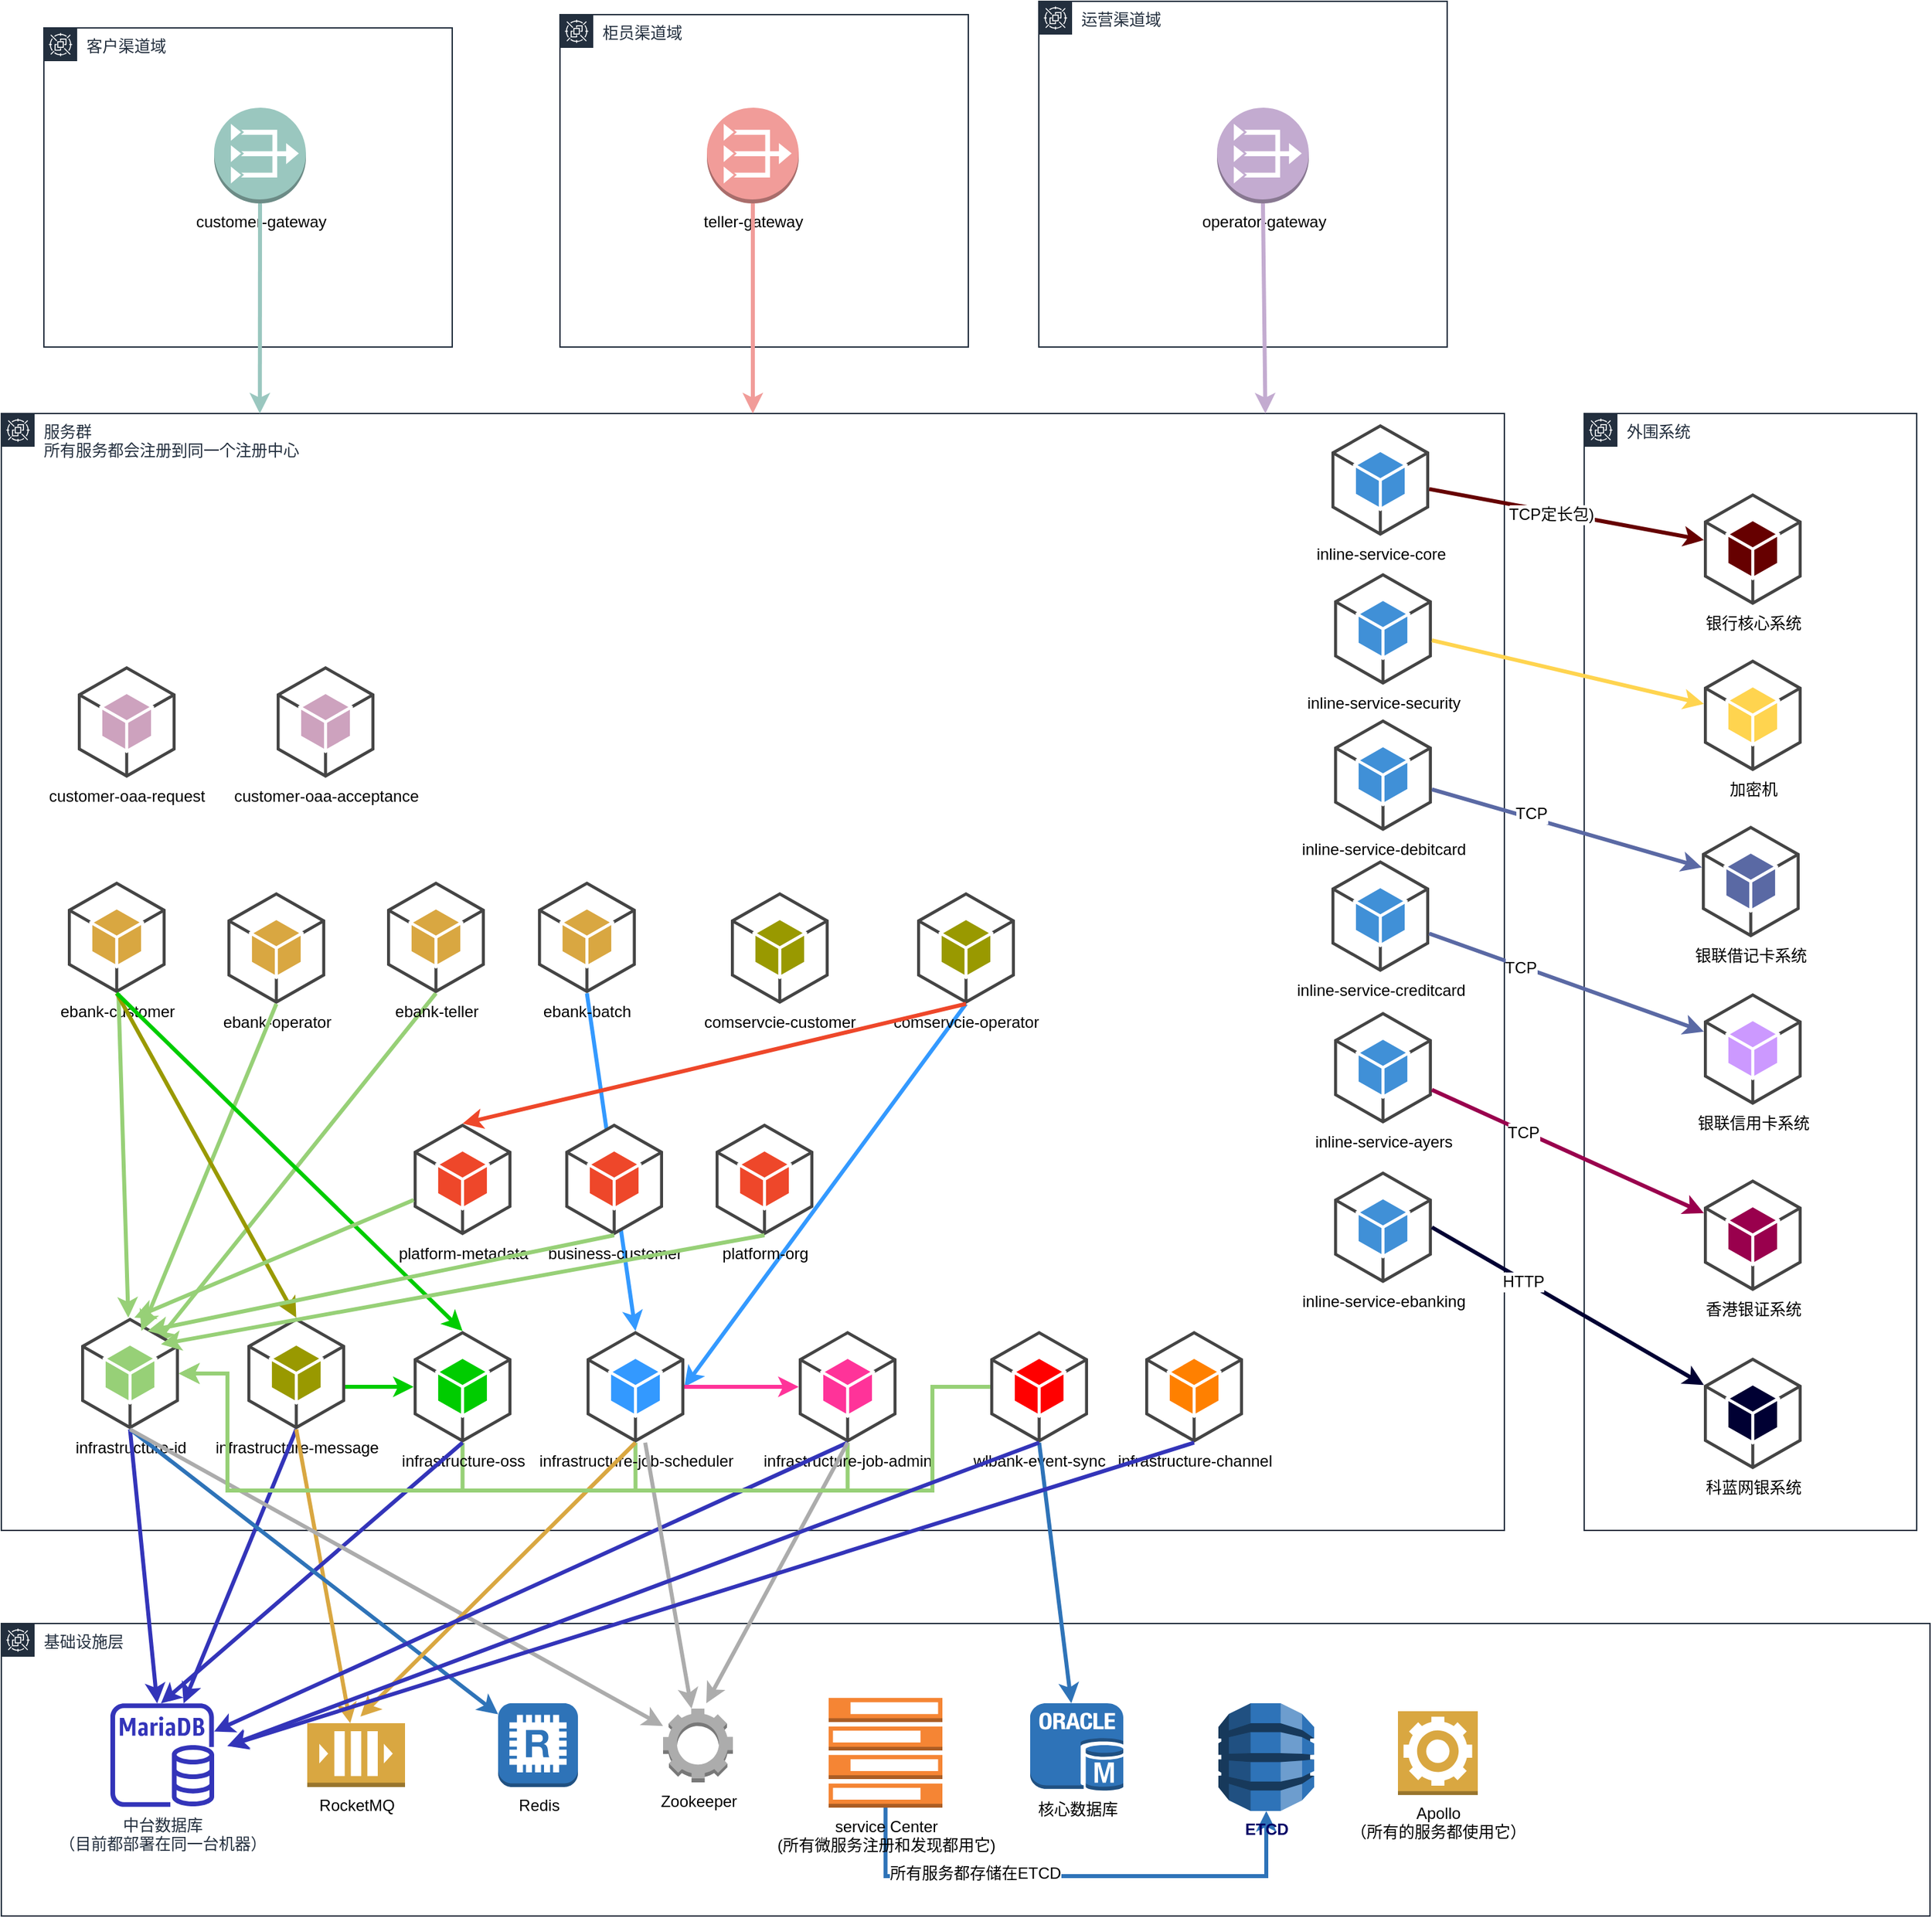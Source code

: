 <mxfile pages="1" version="11.2.8" type="github"><diagram id="AqmJEECFZTf4np2th6qj" name="第 1 页"><mxGraphModel dx="1360" dy="809" grid="1" gridSize="10" guides="1" tooltips="1" connect="1" arrows="1" fold="1" page="1" pageScale="1" pageWidth="2339" pageHeight="3300" math="0" shadow="0"><root><mxCell id="0"/><mxCell id="1" parent="0"/><mxCell id="1_YBlU7ADoqOjdBOIchS-3" value="" style="endArrow=classic;html=1;strokeWidth=3;strokeColor=#3399FF;exitX=0.5;exitY=1;exitDx=0;exitDy=0;exitPerimeter=0;entryX=1;entryY=0.5;entryDx=0;entryDy=0;entryPerimeter=0;" edge="1" parent="1" source="1_YBlU7ADoqOjdBOIchS-2" target="bj_fJv5KiG18jCNTUg45-10"><mxGeometry width="50" height="50" relative="1" as="geometry"><mxPoint x="670" y="980" as="sourcePoint"/><mxPoint x="650" y="1180" as="targetPoint"/></mxGeometry></mxCell><mxCell id="bj_fJv5KiG18jCNTUg45-85" value="" style="endArrow=classic;html=1;strokeColor=#3399FF;strokeWidth=3;fillColor=#3333FF;exitX=0.5;exitY=1;exitDx=0;exitDy=0;exitPerimeter=0;entryX=0.5;entryY=0;entryDx=0;entryDy=0;entryPerimeter=0;" parent="1" source="bj_fJv5KiG18jCNTUg45-65" target="bj_fJv5KiG18jCNTUg45-10" edge="1"><mxGeometry width="50" height="50" relative="1" as="geometry"><mxPoint x="690" y="1080" as="sourcePoint"/><mxPoint x="700.805" y="1420" as="targetPoint"/></mxGeometry></mxCell><mxCell id="bj_fJv5KiG18jCNTUg45-79" value="运营渠道域" style="outlineConnect=0;gradientColor=none;html=1;whiteSpace=wrap;fontSize=12;fontStyle=0;shape=mxgraph.aws4.group;grIcon=mxgraph.aws4.group_spot_fleet;strokeColor=#232F3E;fillColor=none;verticalAlign=top;align=left;spacingLeft=30;fontColor=#232F3E;dashed=0;" parent="1" vertex="1"><mxGeometry x="910" y="180" width="307" height="260" as="geometry"/></mxCell><mxCell id="bj_fJv5KiG18jCNTUg45-78" value="柜员渠道域" style="outlineConnect=0;gradientColor=none;html=1;whiteSpace=wrap;fontSize=12;fontStyle=0;shape=mxgraph.aws4.group;grIcon=mxgraph.aws4.group_spot_fleet;strokeColor=#232F3E;fillColor=none;verticalAlign=top;align=left;spacingLeft=30;fontColor=#232F3E;dashed=0;" parent="1" vertex="1"><mxGeometry x="550" y="190" width="307" height="250" as="geometry"/></mxCell><mxCell id="bj_fJv5KiG18jCNTUg45-76" value="客户渠道域" style="outlineConnect=0;gradientColor=none;html=1;whiteSpace=wrap;fontSize=12;fontStyle=0;shape=mxgraph.aws4.group;grIcon=mxgraph.aws4.group_spot_fleet;strokeColor=#232F3E;fillColor=none;verticalAlign=top;align=left;spacingLeft=30;fontColor=#232F3E;dashed=0;" parent="1" vertex="1"><mxGeometry x="162" y="200" width="307" height="240" as="geometry"/></mxCell><mxCell id="bj_fJv5KiG18jCNTUg45-73" value="" style="endArrow=classic;html=1;strokeColor=#97D077;strokeWidth=3;fillColor=#3333FF;exitX=0.5;exitY=1;exitDx=0;exitDy=0;exitPerimeter=0;" parent="1" source="bj_fJv5KiG18jCNTUg45-64" edge="1"><mxGeometry width="50" height="50" relative="1" as="geometry"><mxPoint x="238.219" y="988" as="sourcePoint"/><mxPoint x="245.281" y="1190" as="targetPoint"/></mxGeometry></mxCell><mxCell id="bj_fJv5KiG18jCNTUg45-4" value="基础设施层" style="outlineConnect=0;gradientColor=none;html=1;whiteSpace=wrap;fontSize=12;fontStyle=0;shape=mxgraph.aws4.group;grIcon=mxgraph.aws4.group_spot_fleet;strokeColor=#232F3E;fillColor=none;verticalAlign=top;align=left;spacingLeft=30;fontColor=#232F3E;dashed=0;" parent="1" vertex="1"><mxGeometry x="130" y="1400" width="1450" height="220" as="geometry"/></mxCell><mxCell id="bj_fJv5KiG18jCNTUg45-2" value="&lt;div&gt;服务群&lt;/div&gt;&lt;div&gt;所有服务都会注册到同一个注册中心&lt;br&gt;&lt;/div&gt;" style="outlineConnect=0;gradientColor=none;html=1;whiteSpace=wrap;fontSize=12;fontStyle=0;shape=mxgraph.aws4.group;grIcon=mxgraph.aws4.group_spot_fleet;strokeColor=#232F3E;fillColor=none;verticalAlign=top;align=left;spacingLeft=30;fontColor=#232F3E;dashed=0;" parent="1" vertex="1"><mxGeometry x="130" y="490" width="1130" height="840" as="geometry"/></mxCell><mxCell id="bj_fJv5KiG18jCNTUg45-6" value="&lt;div&gt;中台数据库&lt;/div&gt;&lt;div&gt;（目前都部署在同一台机器）&lt;br&gt;&lt;/div&gt;" style="outlineConnect=0;fontColor=#232F3E;gradientColor=none;fillColor=#3334B9;strokeColor=none;dashed=0;verticalLabelPosition=bottom;verticalAlign=top;align=center;html=1;fontSize=12;fontStyle=0;aspect=fixed;pointerEvents=1;shape=mxgraph.aws4.rds_mariadb_instance;" parent="1" vertex="1"><mxGeometry x="212" y="1460" width="78" height="78" as="geometry"/></mxCell><mxCell id="bj_fJv5KiG18jCNTUg45-7" value="infrastructure-id" style="outlineConnect=0;dashed=0;verticalLabelPosition=bottom;verticalAlign=top;align=center;html=1;shape=mxgraph.aws3.android;fillColor=#97D077;gradientColor=none;strokeColor=#CCE5FF;" parent="1" vertex="1"><mxGeometry x="190" y="1170" width="73.5" height="84" as="geometry"/></mxCell><mxCell id="bj_fJv5KiG18jCNTUg45-87" style="edgeStyle=orthogonalEdgeStyle;rounded=0;orthogonalLoop=1;jettySize=auto;html=1;entryX=0;entryY=0.5;entryDx=0;entryDy=0;entryPerimeter=0;strokeColor=#00CC00;strokeWidth=3;fillColor=#3333FF;" parent="1" source="bj_fJv5KiG18jCNTUg45-8" target="bj_fJv5KiG18jCNTUg45-9" edge="1"><mxGeometry relative="1" as="geometry"><Array as="points"><mxPoint x="400" y="1222"/><mxPoint x="400" y="1222"/></Array></mxGeometry></mxCell><mxCell id="bj_fJv5KiG18jCNTUg45-8" value="infrastructure-message" style="outlineConnect=0;dashed=0;verticalLabelPosition=bottom;verticalAlign=top;align=center;html=1;shape=mxgraph.aws3.android;fillColor=#999900;gradientColor=none;strokeColor=#CCE5FF;" parent="1" vertex="1"><mxGeometry x="315" y="1170" width="73.5" height="84" as="geometry"/></mxCell><mxCell id="bj_fJv5KiG18jCNTUg45-88" style="edgeStyle=orthogonalEdgeStyle;rounded=0;orthogonalLoop=1;jettySize=auto;html=1;strokeColor=#97D077;strokeWidth=3;fillColor=#3333FF;" parent="1" source="bj_fJv5KiG18jCNTUg45-9" target="bj_fJv5KiG18jCNTUg45-7" edge="1"><mxGeometry relative="1" as="geometry"><Array as="points"><mxPoint x="477" y="1300"/><mxPoint x="300" y="1300"/><mxPoint x="300" y="1212"/></Array></mxGeometry></mxCell><mxCell id="bj_fJv5KiG18jCNTUg45-9" value="infrastructure-oss" style="outlineConnect=0;dashed=0;verticalLabelPosition=bottom;verticalAlign=top;align=center;html=1;shape=mxgraph.aws3.android;fillColor=#00CC00;gradientColor=none;strokeColor=#CCE5FF;" parent="1" vertex="1"><mxGeometry x="440" y="1180" width="73.5" height="84" as="geometry"/></mxCell><mxCell id="bj_fJv5KiG18jCNTUg45-93" style="edgeStyle=orthogonalEdgeStyle;rounded=0;orthogonalLoop=1;jettySize=auto;html=1;strokeColor=#97D077;strokeWidth=3;fillColor=#3333FF;exitX=0.5;exitY=1;exitDx=0;exitDy=0;exitPerimeter=0;" parent="1" source="bj_fJv5KiG18jCNTUg45-10" target="bj_fJv5KiG18jCNTUg45-7" edge="1"><mxGeometry relative="1" as="geometry"><Array as="points"><mxPoint x="607" y="1300"/><mxPoint x="300" y="1300"/><mxPoint x="300" y="1212"/></Array></mxGeometry></mxCell><mxCell id="bj_fJv5KiG18jCNTUg45-95" style="edgeStyle=orthogonalEdgeStyle;rounded=0;orthogonalLoop=1;jettySize=auto;html=1;strokeColor=#FF3399;strokeWidth=3;fillColor=#3333FF;" parent="1" source="bj_fJv5KiG18jCNTUg45-10" target="bj_fJv5KiG18jCNTUg45-12" edge="1"><mxGeometry relative="1" as="geometry"/></mxCell><mxCell id="bj_fJv5KiG18jCNTUg45-10" value="infrastructure-job-scheduler" style="outlineConnect=0;dashed=0;verticalLabelPosition=bottom;verticalAlign=top;align=center;html=1;shape=mxgraph.aws3.android;fillColor=#3399FF;gradientColor=none;strokeColor=#CCE5FF;" parent="1" vertex="1"><mxGeometry x="570" y="1180" width="73.5" height="84" as="geometry"/></mxCell><mxCell id="bj_fJv5KiG18jCNTUg45-94" style="edgeStyle=orthogonalEdgeStyle;rounded=0;orthogonalLoop=1;jettySize=auto;html=1;strokeColor=#97D077;strokeWidth=3;fillColor=#3333FF;" parent="1" source="bj_fJv5KiG18jCNTUg45-12" target="bj_fJv5KiG18jCNTUg45-7" edge="1"><mxGeometry relative="1" as="geometry"><Array as="points"><mxPoint x="766" y="1300"/><mxPoint x="300" y="1300"/><mxPoint x="300" y="1212"/></Array></mxGeometry></mxCell><mxCell id="bj_fJv5KiG18jCNTUg45-12" value="infrastructure-job-admin" style="outlineConnect=0;dashed=0;verticalLabelPosition=bottom;verticalAlign=top;align=center;html=1;shape=mxgraph.aws3.android;fillColor=#FF3399;gradientColor=none;strokeColor=#CCE5FF;" parent="1" vertex="1"><mxGeometry x="729.5" y="1180" width="73.5" height="84" as="geometry"/></mxCell><mxCell id="bj_fJv5KiG18jCNTUg45-13" value="&lt;div&gt;customer-gateway&lt;/div&gt;" style="outlineConnect=0;dashed=0;verticalLabelPosition=bottom;verticalAlign=top;align=center;html=1;shape=mxgraph.aws3.vpc_nat_gateway;fillColor=#9AC7BF;gradientColor=none;strokeColor=#CCE5FF;" parent="1" vertex="1"><mxGeometry x="290" y="260" width="69" height="72" as="geometry"/></mxCell><mxCell id="bj_fJv5KiG18jCNTUg45-15" value="&lt;div&gt;teller-gateway&lt;/div&gt;" style="outlineConnect=0;dashed=0;verticalLabelPosition=bottom;verticalAlign=top;align=center;html=1;shape=mxgraph.aws3.vpc_nat_gateway;fillColor=#F19C99;gradientColor=none;strokeColor=#CCE5FF;" parent="1" vertex="1"><mxGeometry x="660.5" y="260" width="69" height="72" as="geometry"/></mxCell><mxCell id="bj_fJv5KiG18jCNTUg45-16" value="&lt;div&gt;operator-gateway&lt;/div&gt;" style="outlineConnect=0;dashed=0;verticalLabelPosition=bottom;verticalAlign=top;align=center;html=1;shape=mxgraph.aws3.vpc_nat_gateway;fillColor=#C3ABD0;gradientColor=none;strokeColor=#CCE5FF;" parent="1" vertex="1"><mxGeometry x="1044" y="260" width="69" height="72" as="geometry"/></mxCell><mxCell id="bj_fJv5KiG18jCNTUg45-22" value="inline-service-core" style="outlineConnect=0;dashed=0;verticalLabelPosition=bottom;verticalAlign=top;align=center;html=1;shape=mxgraph.aws3.android;fillColor=#4090D7;gradientColor=none;strokeColor=#CCE5FF;" parent="1" vertex="1"><mxGeometry x="1130" y="498" width="73.5" height="84" as="geometry"/></mxCell><mxCell id="bj_fJv5KiG18jCNTUg45-23" value="inline-service-security" style="outlineConnect=0;dashed=0;verticalLabelPosition=bottom;verticalAlign=top;align=center;html=1;shape=mxgraph.aws3.android;fillColor=#4090D7;gradientColor=none;strokeColor=#CCE5FF;" parent="1" vertex="1"><mxGeometry x="1132" y="610" width="73.5" height="84" as="geometry"/></mxCell><mxCell id="bj_fJv5KiG18jCNTUg45-24" value="外围系统" style="outlineConnect=0;gradientColor=none;html=1;whiteSpace=wrap;fontSize=12;fontStyle=0;shape=mxgraph.aws4.group;grIcon=mxgraph.aws4.group_spot_fleet;strokeColor=#232F3E;fillColor=none;verticalAlign=top;align=left;spacingLeft=30;fontColor=#232F3E;dashed=0;" parent="1" vertex="1"><mxGeometry x="1320" y="490" width="250" height="840" as="geometry"/></mxCell><mxCell id="bj_fJv5KiG18jCNTUg45-25" value="银行核心系统" style="outlineConnect=0;dashed=0;verticalLabelPosition=bottom;verticalAlign=top;align=center;html=1;shape=mxgraph.aws3.android;fillColor=#660000;gradientColor=none;strokeColor=#CCE5FF;" parent="1" vertex="1"><mxGeometry x="1410" y="550" width="73.5" height="84" as="geometry"/></mxCell><mxCell id="bj_fJv5KiG18jCNTUg45-29" value="加密机" style="outlineConnect=0;dashed=0;verticalLabelPosition=bottom;verticalAlign=top;align=center;html=1;shape=mxgraph.aws3.android;fillColor=#FFD44F;gradientColor=none;strokeColor=#CCE5FF;" parent="1" vertex="1"><mxGeometry x="1410" y="675" width="73.5" height="84" as="geometry"/></mxCell><mxCell id="bj_fJv5KiG18jCNTUg45-31" value="RocketMQ" style="outlineConnect=0;dashed=0;verticalLabelPosition=bottom;verticalAlign=top;align=center;html=1;shape=mxgraph.aws3.queue;fillColor=#D9A741;gradientColor=none;strokeColor=#CCE5FF;" parent="1" vertex="1"><mxGeometry x="360" y="1475" width="73.5" height="48" as="geometry"/></mxCell><mxCell id="bj_fJv5KiG18jCNTUg45-42" value="" style="endArrow=classic;html=1;exitX=0.5;exitY=1;exitDx=0;exitDy=0;exitPerimeter=0;strokeWidth=3;fillColor=#0050ef;strokeColor=#3334B9;" parent="1" source="bj_fJv5KiG18jCNTUg45-8" target="bj_fJv5KiG18jCNTUg45-6" edge="1"><mxGeometry width="50" height="50" relative="1" as="geometry"><mxPoint x="130" y="1740" as="sourcePoint"/><mxPoint x="180" y="1820" as="targetPoint"/></mxGeometry></mxCell><mxCell id="bj_fJv5KiG18jCNTUg45-43" value="" style="endArrow=classic;html=1;exitX=0.5;exitY=1;exitDx=0;exitDy=0;exitPerimeter=0;strokeWidth=3;fillColor=#f0a30a;strokeColor=#D9A741;" parent="1" source="bj_fJv5KiG18jCNTUg45-8" target="bj_fJv5KiG18jCNTUg45-31" edge="1"><mxGeometry width="50" height="50" relative="1" as="geometry"><mxPoint x="274.5" y="1280" as="sourcePoint"/><mxPoint x="344.5" y="1350" as="targetPoint"/></mxGeometry></mxCell><mxCell id="bj_fJv5KiG18jCNTUg45-45" value="" style="endArrow=classic;html=1;exitX=0.5;exitY=1;exitDx=0;exitDy=0;exitPerimeter=0;fillColor=#0050ef;strokeColor=#3334B9;strokeWidth=3;" parent="1" source="bj_fJv5KiG18jCNTUg45-7" target="bj_fJv5KiG18jCNTUg45-6" edge="1"><mxGeometry width="50" height="50" relative="1" as="geometry"><mxPoint x="210" y="1310" as="sourcePoint"/><mxPoint x="260" y="1260" as="targetPoint"/></mxGeometry></mxCell><mxCell id="bj_fJv5KiG18jCNTUg45-46" value="" style="endArrow=classic;html=1;exitX=0.5;exitY=1;exitDx=0;exitDy=0;exitPerimeter=0;entryX=0.487;entryY=0;entryDx=0;entryDy=0;entryPerimeter=0;fillColor=#0050ef;strokeColor=#3334B9;strokeWidth=3;" parent="1" source="bj_fJv5KiG18jCNTUg45-9" target="bj_fJv5KiG18jCNTUg45-6" edge="1"><mxGeometry width="50" height="50" relative="1" as="geometry"><mxPoint x="130" y="1690" as="sourcePoint"/><mxPoint x="180" y="1640" as="targetPoint"/></mxGeometry></mxCell><mxCell id="bj_fJv5KiG18jCNTUg45-49" value="Redis" style="outlineConnect=0;dashed=0;verticalLabelPosition=bottom;verticalAlign=top;align=center;html=1;shape=mxgraph.aws3.redis;fillColor=#2E73B8;gradientColor=none;strokeColor=#CCE5FF;" parent="1" vertex="1"><mxGeometry x="503.5" y="1460" width="60" height="63" as="geometry"/></mxCell><mxCell id="bj_fJv5KiG18jCNTUg45-50" value="Zookeeper" style="outlineConnect=0;dashed=0;verticalLabelPosition=bottom;verticalAlign=top;align=center;html=1;shape=mxgraph.aws3.human_intelligence_tasks_hit;fillColor=#ACACAC;gradientColor=none;strokeColor=#CCE5FF;" parent="1" vertex="1"><mxGeometry x="627.5" y="1464" width="52.5" height="55.5" as="geometry"/></mxCell><mxCell id="bj_fJv5KiG18jCNTUg45-51" value="银联借记卡系统" style="outlineConnect=0;dashed=0;verticalLabelPosition=bottom;verticalAlign=top;align=center;html=1;shape=mxgraph.aws3.android;fillColor=#5A69A4;gradientColor=none;strokeColor=#CCE5FF;" parent="1" vertex="1"><mxGeometry x="1408.5" y="800" width="73.5" height="84" as="geometry"/></mxCell><mxCell id="bj_fJv5KiG18jCNTUg45-52" value="" style="endArrow=classic;html=1;strokeWidth=3;fillColor=#3333FF;exitX=0.5;exitY=1;exitDx=0;exitDy=0;exitPerimeter=0;strokeColor=#2E73B8;" parent="1" source="bj_fJv5KiG18jCNTUg45-7" target="bj_fJv5KiG18jCNTUg45-49" edge="1"><mxGeometry width="50" height="50" relative="1" as="geometry"><mxPoint x="360" y="1310" as="sourcePoint"/><mxPoint x="420" y="1360" as="targetPoint"/></mxGeometry></mxCell><mxCell id="bj_fJv5KiG18jCNTUg45-54" value="" style="endArrow=classic;html=1;strokeColor=#ACACAC;strokeWidth=3;fillColor=#3333FF;exitX=0.5;exitY=1;exitDx=0;exitDy=0;exitPerimeter=0;" parent="1" source="bj_fJv5KiG18jCNTUg45-7" target="bj_fJv5KiG18jCNTUg45-50" edge="1"><mxGeometry width="50" height="50" relative="1" as="geometry"><mxPoint x="230" y="1280" as="sourcePoint"/><mxPoint x="280" y="1230" as="targetPoint"/></mxGeometry></mxCell><mxCell id="bj_fJv5KiG18jCNTUg45-56" value="ebank-customer" style="outlineConnect=0;dashed=0;verticalLabelPosition=bottom;verticalAlign=top;align=center;html=1;shape=mxgraph.aws3.android;fillColor=#D9A741;strokeColor=#d79b00;" parent="1" vertex="1"><mxGeometry x="180" y="842" width="73.5" height="84" as="geometry"/></mxCell><mxCell id="bj_fJv5KiG18jCNTUg45-104" style="edgeStyle=orthogonalEdgeStyle;rounded=0;orthogonalLoop=1;jettySize=auto;html=1;strokeColor=#2E73B8;strokeWidth=3;fillColor=#3333FF;" parent="1" source="bj_fJv5KiG18jCNTUg45-58" target="bj_fJv5KiG18jCNTUg45-103" edge="1"><mxGeometry relative="1" as="geometry"><Array as="points"><mxPoint x="795" y="1590"/><mxPoint x="1081" y="1590"/></Array></mxGeometry></mxCell><mxCell id="bj_fJv5KiG18jCNTUg45-109" value="所有服务都存储在ETCD" style="text;html=1;resizable=0;points=[];align=center;verticalAlign=middle;labelBackgroundColor=#ffffff;" parent="bj_fJv5KiG18jCNTUg45-104" vertex="1" connectable="0"><mxGeometry x="-0.387" y="2" relative="1" as="geometry"><mxPoint as="offset"/></mxGeometry></mxCell><mxCell id="bj_fJv5KiG18jCNTUg45-58" value="&lt;div&gt;service Center&lt;/div&gt;&lt;div&gt;(所有微服务注册和发现都用它)&lt;br&gt;&lt;/div&gt;" style="outlineConnect=0;dashed=0;verticalLabelPosition=bottom;verticalAlign=top;align=center;html=1;shape=mxgraph.aws3.forums;fillColor=#F58534;gradientColor=none;strokeColor=#CCE5FF;" parent="1" vertex="1"><mxGeometry x="752" y="1456" width="85.5" height="82.5" as="geometry"/></mxCell><mxCell id="bj_fJv5KiG18jCNTUg45-59" value="" style="endArrow=classic;html=1;strokeWidth=3;fillColor=#f0a30a;strokeColor=#D9A741;exitX=0.5;exitY=1;exitDx=0;exitDy=0;exitPerimeter=0;" parent="1" source="bj_fJv5KiG18jCNTUg45-10" edge="1"><mxGeometry width="50" height="50" relative="1" as="geometry"><mxPoint x="361.75" y="1264" as="sourcePoint"/><mxPoint x="400" y="1470" as="targetPoint"/></mxGeometry></mxCell><mxCell id="bj_fJv5KiG18jCNTUg45-60" value="" style="endArrow=classic;html=1;exitX=0.5;exitY=1;exitDx=0;exitDy=0;exitPerimeter=0;fillColor=#0050ef;strokeColor=#3334B9;strokeWidth=3;" parent="1" source="bj_fJv5KiG18jCNTUg45-12" target="bj_fJv5KiG18jCNTUg45-6" edge="1"><mxGeometry width="50" height="50" relative="1" as="geometry"><mxPoint x="486.75" y="1274" as="sourcePoint"/><mxPoint x="259.986" y="1470" as="targetPoint"/></mxGeometry></mxCell><mxCell id="bj_fJv5KiG18jCNTUg45-61" value="" style="endArrow=classic;html=1;strokeColor=#ACACAC;strokeWidth=3;fillColor=#3333FF;fontStyle=1" parent="1" source="bj_fJv5KiG18jCNTUg45-10" target="bj_fJv5KiG18jCNTUg45-50" edge="1"><mxGeometry width="50" height="50" relative="1" as="geometry"><mxPoint x="236.75" y="1264" as="sourcePoint"/><mxPoint x="637.5" y="1487.134" as="targetPoint"/></mxGeometry></mxCell><mxCell id="bj_fJv5KiG18jCNTUg45-62" value="" style="endArrow=classic;html=1;strokeColor=#ACACAC;strokeWidth=3;fillColor=#3333FF;fontStyle=1;exitX=0.5;exitY=1;exitDx=0;exitDy=0;exitPerimeter=0;" parent="1" source="bj_fJv5KiG18jCNTUg45-12" edge="1"><mxGeometry width="50" height="50" relative="1" as="geometry"><mxPoint x="613.205" y="1274" as="sourcePoint"/><mxPoint x="660" y="1460" as="targetPoint"/></mxGeometry></mxCell><mxCell id="bj_fJv5KiG18jCNTUg45-63" value="ebank-operator" style="outlineConnect=0;dashed=0;verticalLabelPosition=bottom;verticalAlign=top;align=center;html=1;shape=mxgraph.aws3.android;fillColor=#D9A741;strokeColor=#d79b00;" parent="1" vertex="1"><mxGeometry x="300" y="850" width="73.5" height="84" as="geometry"/></mxCell><mxCell id="bj_fJv5KiG18jCNTUg45-64" value="ebank-teller" style="outlineConnect=0;dashed=0;verticalLabelPosition=bottom;verticalAlign=top;align=center;html=1;shape=mxgraph.aws3.android;fillColor=#D9A741;strokeColor=#d79b00;" parent="1" vertex="1"><mxGeometry x="420" y="842" width="73.5" height="84" as="geometry"/></mxCell><mxCell id="bj_fJv5KiG18jCNTUg45-65" value="ebank-batch" style="outlineConnect=0;dashed=0;verticalLabelPosition=bottom;verticalAlign=top;align=center;html=1;shape=mxgraph.aws3.android;fillColor=#D9A741;strokeColor=#d79b00;" parent="1" vertex="1"><mxGeometry x="533.5" y="842" width="73.5" height="84" as="geometry"/></mxCell><mxCell id="bj_fJv5KiG18jCNTUg45-70" value="" style="endArrow=classic;html=1;strokeColor=#97D077;strokeWidth=3;fillColor=#3333FF;" parent="1" source="bj_fJv5KiG18jCNTUg45-56" target="bj_fJv5KiG18jCNTUg45-7" edge="1"><mxGeometry width="50" height="50" relative="1" as="geometry"><mxPoint x="220" y="1050" as="sourcePoint"/><mxPoint x="270" y="1000" as="targetPoint"/></mxGeometry></mxCell><mxCell id="bj_fJv5KiG18jCNTUg45-72" value="" style="endArrow=classic;html=1;strokeColor=#97D077;strokeWidth=3;fillColor=#3333FF;exitX=0.5;exitY=1;exitDx=0;exitDy=0;exitPerimeter=0;" parent="1" source="bj_fJv5KiG18jCNTUg45-63" edge="1"><mxGeometry width="50" height="50" relative="1" as="geometry"><mxPoint x="228.219" y="978" as="sourcePoint"/><mxPoint x="235.281" y="1180" as="targetPoint"/></mxGeometry></mxCell><mxCell id="bj_fJv5KiG18jCNTUg45-81" value="" style="endArrow=classic;html=1;strokeColor=#F19C99;strokeWidth=3;fillColor=#3333FF;exitX=0.5;exitY=1;exitDx=0;exitDy=0;exitPerimeter=0;" parent="1" source="bj_fJv5KiG18jCNTUg45-15" target="bj_fJv5KiG18jCNTUg45-2" edge="1"><mxGeometry width="50" height="50" relative="1" as="geometry"><mxPoint x="510" y="440" as="sourcePoint"/><mxPoint x="309.5" y="640" as="targetPoint"/></mxGeometry></mxCell><mxCell id="bj_fJv5KiG18jCNTUg45-83" value="" style="endArrow=classic;html=1;strokeColor=#C3ABD0;strokeWidth=3;fillColor=#3333FF;exitX=0.5;exitY=1;exitDx=0;exitDy=0;exitPerimeter=0;entryX=0.841;entryY=0;entryDx=0;entryDy=0;entryPerimeter=0;" parent="1" source="bj_fJv5KiG18jCNTUg45-16" target="bj_fJv5KiG18jCNTUg45-2" edge="1"><mxGeometry width="50" height="50" relative="1" as="geometry"><mxPoint x="705" y="462" as="sourcePoint"/><mxPoint x="705" y="640" as="targetPoint"/></mxGeometry></mxCell><mxCell id="bj_fJv5KiG18jCNTUg45-86" value="" style="endArrow=classic;html=1;strokeColor=#999900;strokeWidth=3;fillColor=#3333FF;entryX=0.5;entryY=0;entryDx=0;entryDy=0;entryPerimeter=0;exitX=0.5;exitY=1;exitDx=0;exitDy=0;exitPerimeter=0;" parent="1" source="bj_fJv5KiG18jCNTUg45-56" target="bj_fJv5KiG18jCNTUg45-8" edge="1"><mxGeometry width="50" height="50" relative="1" as="geometry"><mxPoint x="228.219" y="978" as="sourcePoint"/><mxPoint x="235.281" y="1180" as="targetPoint"/></mxGeometry></mxCell><mxCell id="bj_fJv5KiG18jCNTUg45-89" value="" style="endArrow=classic;html=1;strokeColor=#00CC00;strokeWidth=3;fillColor=#3333FF;exitX=0.5;exitY=1;exitDx=0;exitDy=0;exitPerimeter=0;entryX=0.5;entryY=0;entryDx=0;entryDy=0;entryPerimeter=0;" parent="1" source="bj_fJv5KiG18jCNTUg45-56" target="bj_fJv5KiG18jCNTUg45-9" edge="1"><mxGeometry width="50" height="50" relative="1" as="geometry"><mxPoint x="226.75" y="978" as="sourcePoint"/><mxPoint x="361.75" y="1180" as="targetPoint"/></mxGeometry></mxCell><mxCell id="bj_fJv5KiG18jCNTUg45-11" value="platform-metadata" style="outlineConnect=0;dashed=0;verticalLabelPosition=bottom;verticalAlign=top;align=center;html=1;shape=mxgraph.aws3.android;fillColor=#EE472A;gradientColor=none;strokeColor=#CCE5FF;" parent="1" vertex="1"><mxGeometry x="440" y="1024" width="73.5" height="84" as="geometry"/></mxCell><mxCell id="bj_fJv5KiG18jCNTUg45-91" value="" style="endArrow=classic;html=1;strokeColor=#97D077;strokeWidth=3;fillColor=#3333FF;" parent="1" source="bj_fJv5KiG18jCNTUg45-11" edge="1"><mxGeometry width="50" height="50" relative="1" as="geometry"><mxPoint x="670" y="1120" as="sourcePoint"/><mxPoint x="230" y="1170" as="targetPoint"/></mxGeometry></mxCell><mxCell id="bj_fJv5KiG18jCNTUg45-92" value="business-customer" style="outlineConnect=0;dashed=0;verticalLabelPosition=bottom;verticalAlign=top;align=center;html=1;shape=mxgraph.aws3.android;fillColor=#EE472A;gradientColor=none;strokeColor=#CCE5FF;" parent="1" vertex="1"><mxGeometry x="554" y="1024" width="73.5" height="84" as="geometry"/></mxCell><mxCell id="bj_fJv5KiG18jCNTUg45-98" style="edgeStyle=orthogonalEdgeStyle;rounded=0;orthogonalLoop=1;jettySize=auto;html=1;strokeColor=#97D077;strokeWidth=3;fillColor=#3333FF;" parent="1" source="bj_fJv5KiG18jCNTUg45-96" target="bj_fJv5KiG18jCNTUg45-7" edge="1"><mxGeometry relative="1" as="geometry"><Array as="points"><mxPoint x="830" y="1222"/><mxPoint x="830" y="1300"/><mxPoint x="300" y="1300"/><mxPoint x="300" y="1212"/></Array></mxGeometry></mxCell><mxCell id="bj_fJv5KiG18jCNTUg45-96" value="wlbank-event-sync" style="outlineConnect=0;dashed=0;verticalLabelPosition=bottom;verticalAlign=top;align=center;html=1;shape=mxgraph.aws3.android;fillColor=#FF0000;gradientColor=none;strokeColor=#CCE5FF;" parent="1" vertex="1"><mxGeometry x="873.5" y="1180" width="73.5" height="84" as="geometry"/></mxCell><mxCell id="bj_fJv5KiG18jCNTUg45-97" value="" style="endArrow=classic;html=1;strokeColor=#97D077;strokeWidth=3;fillColor=#3333FF;exitX=0.5;exitY=1;exitDx=0;exitDy=0;exitPerimeter=0;" parent="1" source="bj_fJv5KiG18jCNTUg45-92" edge="1"><mxGeometry width="50" height="50" relative="1" as="geometry"><mxPoint x="513.5" y="1088.319" as="sourcePoint"/><mxPoint x="240" y="1180" as="targetPoint"/></mxGeometry></mxCell><mxCell id="bj_fJv5KiG18jCNTUg45-99" value="核心数据库" style="outlineConnect=0;dashed=0;verticalLabelPosition=bottom;verticalAlign=top;align=center;html=1;shape=mxgraph.aws3.oracle_db_instance;fillColor=#2E73B8;gradientColor=none;strokeColor=#CCE5FF;" parent="1" vertex="1"><mxGeometry x="903.5" y="1460" width="70" height="66" as="geometry"/></mxCell><mxCell id="bj_fJv5KiG18jCNTUg45-100" value="" style="endArrow=classic;html=1;strokeWidth=3;fillColor=#3333FF;strokeColor=#2E73B8;exitX=0.5;exitY=1;exitDx=0;exitDy=0;exitPerimeter=0;" parent="1" source="bj_fJv5KiG18jCNTUg45-96" target="bj_fJv5KiG18jCNTUg45-99" edge="1"><mxGeometry width="50" height="50" relative="1" as="geometry"><mxPoint x="236.75" y="1264" as="sourcePoint"/><mxPoint x="513.5" y="1478.273" as="targetPoint"/></mxGeometry></mxCell><mxCell id="bj_fJv5KiG18jCNTUg45-102" value="infrastructure-channel" style="outlineConnect=0;dashed=0;verticalLabelPosition=bottom;verticalAlign=top;align=center;html=1;shape=mxgraph.aws3.android;fillColor=#FF8000;gradientColor=none;strokeColor=#CCE5FF;" parent="1" vertex="1"><mxGeometry x="990" y="1180" width="73.5" height="84" as="geometry"/></mxCell><mxCell id="bj_fJv5KiG18jCNTUg45-103" value="&lt;div&gt;&lt;font color=&quot;#000066&quot;&gt;&lt;b&gt;ETCD&lt;/b&gt;&lt;/font&gt;&lt;/div&gt;&lt;div&gt;&lt;font color=&quot;#000066&quot;&gt;&lt;b&gt;&lt;br&gt;&lt;/b&gt;&lt;/font&gt;&lt;/div&gt;" style="outlineConnect=0;dashed=0;verticalLabelPosition=bottom;verticalAlign=top;align=center;html=1;shape=mxgraph.aws3.dynamo_db;fillColor=#2E73B8;gradientColor=none;strokeColor=#CCE5FF;" parent="1" vertex="1"><mxGeometry x="1045" y="1460" width="72" height="81" as="geometry"/></mxCell><mxCell id="bj_fJv5KiG18jCNTUg45-110" value="platform-org" style="outlineConnect=0;dashed=0;verticalLabelPosition=bottom;verticalAlign=top;align=center;html=1;shape=mxgraph.aws3.android;fillColor=#EE472A;gradientColor=none;strokeColor=#CCE5FF;" parent="1" vertex="1"><mxGeometry x="667" y="1024" width="73.5" height="84" as="geometry"/></mxCell><mxCell id="bj_fJv5KiG18jCNTUg45-111" value="inline-service-debitcard" style="outlineConnect=0;dashed=0;verticalLabelPosition=bottom;verticalAlign=top;align=center;html=1;shape=mxgraph.aws3.android;fillColor=#4090D7;gradientColor=none;strokeColor=#CCE5FF;" parent="1" vertex="1"><mxGeometry x="1132" y="720" width="73.5" height="84" as="geometry"/></mxCell><mxCell id="bj_fJv5KiG18jCNTUg45-114" value="" style="endArrow=classic;html=1;strokeColor=#660000;strokeWidth=3;fillColor=#3333FF;" parent="1" source="bj_fJv5KiG18jCNTUg45-22" target="bj_fJv5KiG18jCNTUg45-25" edge="1"><mxGeometry width="50" height="50" relative="1" as="geometry"><mxPoint x="1190" y="870" as="sourcePoint"/><mxPoint x="1240" y="820" as="targetPoint"/></mxGeometry></mxCell><mxCell id="bj_fJv5KiG18jCNTUg45-115" value="TCP定长包)" style="text;html=1;resizable=0;points=[];align=center;verticalAlign=middle;labelBackgroundColor=#ffffff;" parent="bj_fJv5KiG18jCNTUg45-114" vertex="1" connectable="0"><mxGeometry x="-0.113" y="-2" relative="1" as="geometry"><mxPoint as="offset"/></mxGeometry></mxCell><mxCell id="bj_fJv5KiG18jCNTUg45-116" value="" style="endArrow=classic;html=1;strokeColor=#FFD44F;strokeWidth=3;fillColor=#3333FF;" parent="1" source="bj_fJv5KiG18jCNTUg45-23" target="bj_fJv5KiG18jCNTUg45-29" edge="1"><mxGeometry width="50" height="50" relative="1" as="geometry"><mxPoint x="1220" y="1000" as="sourcePoint"/><mxPoint x="1270" y="950" as="targetPoint"/></mxGeometry></mxCell><mxCell id="bj_fJv5KiG18jCNTUg45-117" value="&lt;div&gt;Apollo&lt;/div&gt;&lt;div&gt;（所有的服务都使用它）&lt;br&gt;&lt;/div&gt;" style="outlineConnect=0;dashed=0;verticalLabelPosition=bottom;verticalAlign=top;align=center;html=1;shape=mxgraph.aws3.worker;fillColor=#D9A741;gradientColor=none;strokeColor=#CCE5FF;" parent="1" vertex="1"><mxGeometry x="1180" y="1466" width="60" height="63" as="geometry"/></mxCell><mxCell id="1_YBlU7ADoqOjdBOIchS-1" value="comservcie-customer" style="outlineConnect=0;dashed=0;verticalLabelPosition=bottom;verticalAlign=top;align=center;html=1;shape=mxgraph.aws3.android;fillColor=#999900;strokeColor=#d79b00;" vertex="1" parent="1"><mxGeometry x="678.5" y="850" width="73.5" height="84" as="geometry"/></mxCell><mxCell id="1_YBlU7ADoqOjdBOIchS-2" value="comservcie-operator" style="outlineConnect=0;dashed=0;verticalLabelPosition=bottom;verticalAlign=top;align=center;html=1;shape=mxgraph.aws3.android;fillColor=#999900;strokeColor=#d79b00;" vertex="1" parent="1"><mxGeometry x="818.5" y="850" width="73.5" height="84" as="geometry"/></mxCell><mxCell id="1_YBlU7ADoqOjdBOIchS-4" value="" style="endArrow=classic;html=1;exitX=0.5;exitY=1;exitDx=0;exitDy=0;exitPerimeter=0;fillColor=#0050ef;strokeColor=#3334B9;strokeWidth=3;" edge="1" parent="1" source="bj_fJv5KiG18jCNTUg45-102"><mxGeometry width="50" height="50" relative="1" as="geometry"><mxPoint x="804.75" y="1274" as="sourcePoint"/><mxPoint x="300" y="1492.145" as="targetPoint"/></mxGeometry></mxCell><mxCell id="1_YBlU7ADoqOjdBOIchS-6" value="" style="endArrow=classic;html=1;exitX=0.5;exitY=1;exitDx=0;exitDy=0;exitPerimeter=0;fillColor=#0050ef;strokeColor=#3334B9;strokeWidth=3;" edge="1" parent="1" source="bj_fJv5KiG18jCNTUg45-96"><mxGeometry width="50" height="50" relative="1" as="geometry"><mxPoint x="804.75" y="1274" as="sourcePoint"/><mxPoint x="300" y="1492.145" as="targetPoint"/></mxGeometry></mxCell><mxCell id="1_YBlU7ADoqOjdBOIchS-9" value="" style="endArrow=classic;html=1;strokeColor=#97D077;strokeWidth=3;fillColor=#3333FF;exitX=0.5;exitY=1;exitDx=0;exitDy=0;exitPerimeter=0;" edge="1" parent="1" source="bj_fJv5KiG18jCNTUg45-110"><mxGeometry width="50" height="50" relative="1" as="geometry"><mxPoint x="680.25" y="1118" as="sourcePoint"/><mxPoint x="250" y="1190" as="targetPoint"/></mxGeometry></mxCell><mxCell id="1_YBlU7ADoqOjdBOIchS-12" value="inline-service-ebanking" style="outlineConnect=0;dashed=0;verticalLabelPosition=bottom;verticalAlign=top;align=center;html=1;shape=mxgraph.aws3.android;fillColor=#4090D7;gradientColor=none;strokeColor=#CCE5FF;" vertex="1" parent="1"><mxGeometry x="1132" y="1060" width="73.5" height="84" as="geometry"/></mxCell><mxCell id="1_YBlU7ADoqOjdBOIchS-13" value="inline-service-creditcard" style="outlineConnect=0;dashed=0;verticalLabelPosition=bottom;verticalAlign=top;align=center;html=1;shape=mxgraph.aws3.android;fillColor=#4090D7;gradientColor=none;strokeColor=#CCE5FF;" vertex="1" parent="1"><mxGeometry x="1130" y="826" width="73.5" height="84" as="geometry"/></mxCell><mxCell id="1_YBlU7ADoqOjdBOIchS-15" value="" style="endArrow=classic;html=1;strokeColor=#9AC7BF;strokeWidth=3;exitX=0.5;exitY=1;exitDx=0;exitDy=0;exitPerimeter=0;entryX=0.172;entryY=0;entryDx=0;entryDy=0;entryPerimeter=0;" edge="1" parent="1" source="bj_fJv5KiG18jCNTUg45-13" target="bj_fJv5KiG18jCNTUg45-2"><mxGeometry width="50" height="50" relative="1" as="geometry"><mxPoint x="318" y="360" as="sourcePoint"/><mxPoint x="406.636" y="490" as="targetPoint"/></mxGeometry></mxCell><mxCell id="1_YBlU7ADoqOjdBOIchS-16" value="inline-service-ayers" style="outlineConnect=0;dashed=0;verticalLabelPosition=bottom;verticalAlign=top;align=center;html=1;shape=mxgraph.aws3.android;fillColor=#4090D7;gradientColor=none;strokeColor=#CCE5FF;" vertex="1" parent="1"><mxGeometry x="1132" y="940" width="73.5" height="84" as="geometry"/></mxCell><mxCell id="1_YBlU7ADoqOjdBOIchS-17" value="银联信用卡系统" style="outlineConnect=0;dashed=0;verticalLabelPosition=bottom;verticalAlign=top;align=center;html=1;shape=mxgraph.aws3.android;fillColor=#CC99FF;gradientColor=none;strokeColor=#CCE5FF;" vertex="1" parent="1"><mxGeometry x="1410" y="926" width="73.5" height="84" as="geometry"/></mxCell><mxCell id="1_YBlU7ADoqOjdBOIchS-20" value="customer-oaa-acceptance" style="outlineConnect=0;dashed=0;verticalLabelPosition=bottom;verticalAlign=top;align=center;html=1;shape=mxgraph.aws3.android;fillColor=#CDA2BE;strokeColor=#d79b00;" vertex="1" parent="1"><mxGeometry x="337" y="680" width="73.5" height="84" as="geometry"/></mxCell><mxCell id="1_YBlU7ADoqOjdBOIchS-21" value="" style="endArrow=classic;html=1;strokeColor=#EE472A;strokeWidth=3;entryX=0.5;entryY=0;entryDx=0;entryDy=0;entryPerimeter=0;exitX=0.5;exitY=1;exitDx=0;exitDy=0;exitPerimeter=0;" edge="1" parent="1" source="1_YBlU7ADoqOjdBOIchS-2" target="bj_fJv5KiG18jCNTUg45-11"><mxGeometry width="50" height="50" relative="1" as="geometry"><mxPoint x="820" y="990" as="sourcePoint"/><mxPoint x="860" y="960" as="targetPoint"/></mxGeometry></mxCell><mxCell id="1_YBlU7ADoqOjdBOIchS-22" value="customer-oaa-request" style="outlineConnect=0;dashed=0;verticalLabelPosition=bottom;verticalAlign=top;align=center;html=1;shape=mxgraph.aws3.android;fillColor=#CDA2BE;strokeColor=#d79b00;" vertex="1" parent="1"><mxGeometry x="187.5" y="680" width="73.5" height="84" as="geometry"/></mxCell><mxCell id="1_YBlU7ADoqOjdBOIchS-23" value="香港银证系统" style="outlineConnect=0;dashed=0;verticalLabelPosition=bottom;verticalAlign=top;align=center;html=1;shape=mxgraph.aws3.android;fillColor=#99004D;gradientColor=none;strokeColor=#CCE5FF;" vertex="1" parent="1"><mxGeometry x="1410" y="1066" width="73.5" height="84" as="geometry"/></mxCell><mxCell id="1_YBlU7ADoqOjdBOIchS-24" value="" style="endArrow=classic;html=1;strokeColor=#5A69A4;strokeWidth=3;fillColor=#3333FF;" edge="1" parent="1" source="bj_fJv5KiG18jCNTUg45-111" target="bj_fJv5KiG18jCNTUg45-51"><mxGeometry width="50" height="50" relative="1" as="geometry"><mxPoint x="1215.5" y="662" as="sourcePoint"/><mxPoint x="1418.5" y="662" as="targetPoint"/></mxGeometry></mxCell><mxCell id="1_YBlU7ADoqOjdBOIchS-27" value="TCP" style="text;html=1;resizable=0;points=[];align=center;verticalAlign=middle;labelBackgroundColor=#ffffff;" vertex="1" connectable="0" parent="1_YBlU7ADoqOjdBOIchS-24"><mxGeometry x="-0.283" y="3" relative="1" as="geometry"><mxPoint as="offset"/></mxGeometry></mxCell><mxCell id="1_YBlU7ADoqOjdBOIchS-25" value="" style="endArrow=classic;html=1;strokeColor=#5A69A4;strokeWidth=3;fillColor=#3333FF;" edge="1" parent="1" source="1_YBlU7ADoqOjdBOIchS-13" target="1_YBlU7ADoqOjdBOIchS-17"><mxGeometry width="50" height="50" relative="1" as="geometry"><mxPoint x="1215.5" y="773.329" as="sourcePoint"/><mxPoint x="1418.5" y="780.671" as="targetPoint"/></mxGeometry></mxCell><mxCell id="1_YBlU7ADoqOjdBOIchS-28" value="TCP" style="text;html=1;resizable=0;points=[];align=center;verticalAlign=middle;labelBackgroundColor=#ffffff;" vertex="1" connectable="0" parent="1_YBlU7ADoqOjdBOIchS-25"><mxGeometry x="-0.332" y="-1" relative="1" as="geometry"><mxPoint as="offset"/></mxGeometry></mxCell><mxCell id="1_YBlU7ADoqOjdBOIchS-29" value="" style="endArrow=classic;html=1;strokeColor=#99004D;strokeWidth=3;fillColor=#3333FF;" edge="1" parent="1" source="1_YBlU7ADoqOjdBOIchS-16" target="1_YBlU7ADoqOjdBOIchS-23"><mxGeometry width="50" height="50" relative="1" as="geometry"><mxPoint x="1213.5" y="891.125" as="sourcePoint"/><mxPoint x="1420" y="964.875" as="targetPoint"/></mxGeometry></mxCell><mxCell id="1_YBlU7ADoqOjdBOIchS-30" value="TCP" style="text;html=1;resizable=0;points=[];align=center;verticalAlign=middle;labelBackgroundColor=#ffffff;" vertex="1" connectable="0" parent="1_YBlU7ADoqOjdBOIchS-29"><mxGeometry x="-0.332" y="-1" relative="1" as="geometry"><mxPoint as="offset"/></mxGeometry></mxCell><mxCell id="1_YBlU7ADoqOjdBOIchS-31" value="科蓝网银系统" style="outlineConnect=0;dashed=0;verticalLabelPosition=bottom;verticalAlign=top;align=center;html=1;shape=mxgraph.aws3.android;fillColor=#000033;gradientColor=none;strokeColor=#CCE5FF;" vertex="1" parent="1"><mxGeometry x="1410" y="1200" width="73.5" height="84" as="geometry"/></mxCell><mxCell id="1_YBlU7ADoqOjdBOIchS-32" value="" style="endArrow=classic;html=1;strokeColor=#000033;strokeWidth=3;fillColor=#3333FF;exitX=1;exitY=0.5;exitDx=0;exitDy=0;exitPerimeter=0;" edge="1" parent="1" source="1_YBlU7ADoqOjdBOIchS-12" target="1_YBlU7ADoqOjdBOIchS-31"><mxGeometry width="50" height="50" relative="1" as="geometry"><mxPoint x="1215.5" y="1008.656" as="sourcePoint"/><mxPoint x="1420" y="1101.344" as="targetPoint"/></mxGeometry></mxCell><mxCell id="1_YBlU7ADoqOjdBOIchS-33" value="HTTP" style="text;html=1;resizable=0;points=[];align=center;verticalAlign=middle;labelBackgroundColor=#ffffff;" vertex="1" connectable="0" parent="1_YBlU7ADoqOjdBOIchS-32"><mxGeometry x="-0.332" y="-1" relative="1" as="geometry"><mxPoint as="offset"/></mxGeometry></mxCell></root></mxGraphModel></diagram></mxfile>
